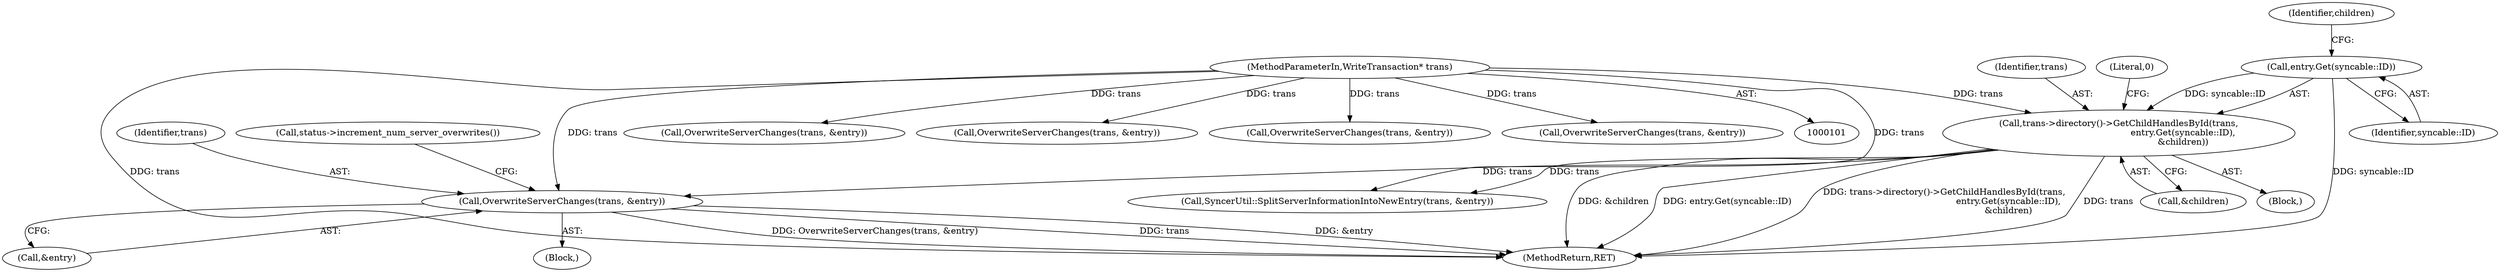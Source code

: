 digraph "0_Chrome_fcd3a7a671ecf2d5f46ea34787d27507a914d2f5_5@API" {
"1000471" [label="(Call,OverwriteServerChanges(trans, &entry))"];
"1000442" [label="(Call,trans->directory()->GetChildHandlesById(trans,\n                                              entry.Get(syncable::ID),\n                                              &children))"];
"1000102" [label="(MethodParameterIn,WriteTransaction* trans)"];
"1000444" [label="(Call,entry.Get(syncable::ID))"];
"1000325" [label="(Call,OverwriteServerChanges(trans, &entry))"];
"1000471" [label="(Call,OverwriteServerChanges(trans, &entry))"];
"1000517" [label="(MethodReturn,RET)"];
"1000443" [label="(Identifier,trans)"];
"1000472" [label="(Identifier,trans)"];
"1000355" [label="(Call,OverwriteServerChanges(trans, &entry))"];
"1000494" [label="(Call,SyncerUtil::SplitServerInformationIntoNewEntry(trans, &entry))"];
"1000442" [label="(Call,trans->directory()->GetChildHandlesById(trans,\n                                              entry.Get(syncable::ID),\n                                              &children))"];
"1000475" [label="(Call,status->increment_num_server_overwrites())"];
"1000446" [label="(Call,&children)"];
"1000464" [label="(Block,)"];
"1000473" [label="(Call,&entry)"];
"1000444" [label="(Call,entry.Get(syncable::ID))"];
"1000379" [label="(Call,OverwriteServerChanges(trans, &entry))"];
"1000440" [label="(Block,)"];
"1000397" [label="(Call,OverwriteServerChanges(trans, &entry))"];
"1000445" [label="(Identifier,syncable::ID)"];
"1000447" [label="(Identifier,children)"];
"1000450" [label="(Literal,0)"];
"1000102" [label="(MethodParameterIn,WriteTransaction* trans)"];
"1000471" -> "1000464"  [label="AST: "];
"1000471" -> "1000473"  [label="CFG: "];
"1000472" -> "1000471"  [label="AST: "];
"1000473" -> "1000471"  [label="AST: "];
"1000475" -> "1000471"  [label="CFG: "];
"1000471" -> "1000517"  [label="DDG: trans"];
"1000471" -> "1000517"  [label="DDG: &entry"];
"1000471" -> "1000517"  [label="DDG: OverwriteServerChanges(trans, &entry)"];
"1000442" -> "1000471"  [label="DDG: trans"];
"1000102" -> "1000471"  [label="DDG: trans"];
"1000442" -> "1000440"  [label="AST: "];
"1000442" -> "1000446"  [label="CFG: "];
"1000443" -> "1000442"  [label="AST: "];
"1000444" -> "1000442"  [label="AST: "];
"1000446" -> "1000442"  [label="AST: "];
"1000450" -> "1000442"  [label="CFG: "];
"1000442" -> "1000517"  [label="DDG: trans->directory()->GetChildHandlesById(trans,\n                                              entry.Get(syncable::ID),\n                                              &children)"];
"1000442" -> "1000517"  [label="DDG: trans"];
"1000442" -> "1000517"  [label="DDG: &children"];
"1000442" -> "1000517"  [label="DDG: entry.Get(syncable::ID)"];
"1000102" -> "1000442"  [label="DDG: trans"];
"1000444" -> "1000442"  [label="DDG: syncable::ID"];
"1000442" -> "1000494"  [label="DDG: trans"];
"1000102" -> "1000101"  [label="AST: "];
"1000102" -> "1000517"  [label="DDG: trans"];
"1000102" -> "1000325"  [label="DDG: trans"];
"1000102" -> "1000355"  [label="DDG: trans"];
"1000102" -> "1000379"  [label="DDG: trans"];
"1000102" -> "1000397"  [label="DDG: trans"];
"1000102" -> "1000494"  [label="DDG: trans"];
"1000444" -> "1000445"  [label="CFG: "];
"1000445" -> "1000444"  [label="AST: "];
"1000447" -> "1000444"  [label="CFG: "];
"1000444" -> "1000517"  [label="DDG: syncable::ID"];
}
